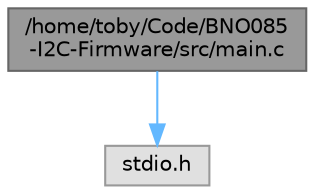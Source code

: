 digraph "/home/toby/Code/BNO085-I2C-Firmware/src/main.c"
{
 // LATEX_PDF_SIZE
  bgcolor="transparent";
  edge [fontname=Helvetica,fontsize=10,labelfontname=Helvetica,labelfontsize=10];
  node [fontname=Helvetica,fontsize=10,shape=box,height=0.2,width=0.4];
  Node1 [label="/home/toby/Code/BNO085\l-I2C-Firmware/src/main.c",height=0.2,width=0.4,color="gray40", fillcolor="grey60", style="filled", fontcolor="black",tooltip="The entry point for testing the library."];
  Node1 -> Node2 [color="steelblue1",style="solid"];
  Node2 [label="stdio.h",height=0.2,width=0.4,color="grey60", fillcolor="#E0E0E0", style="filled",tooltip=" "];
}
